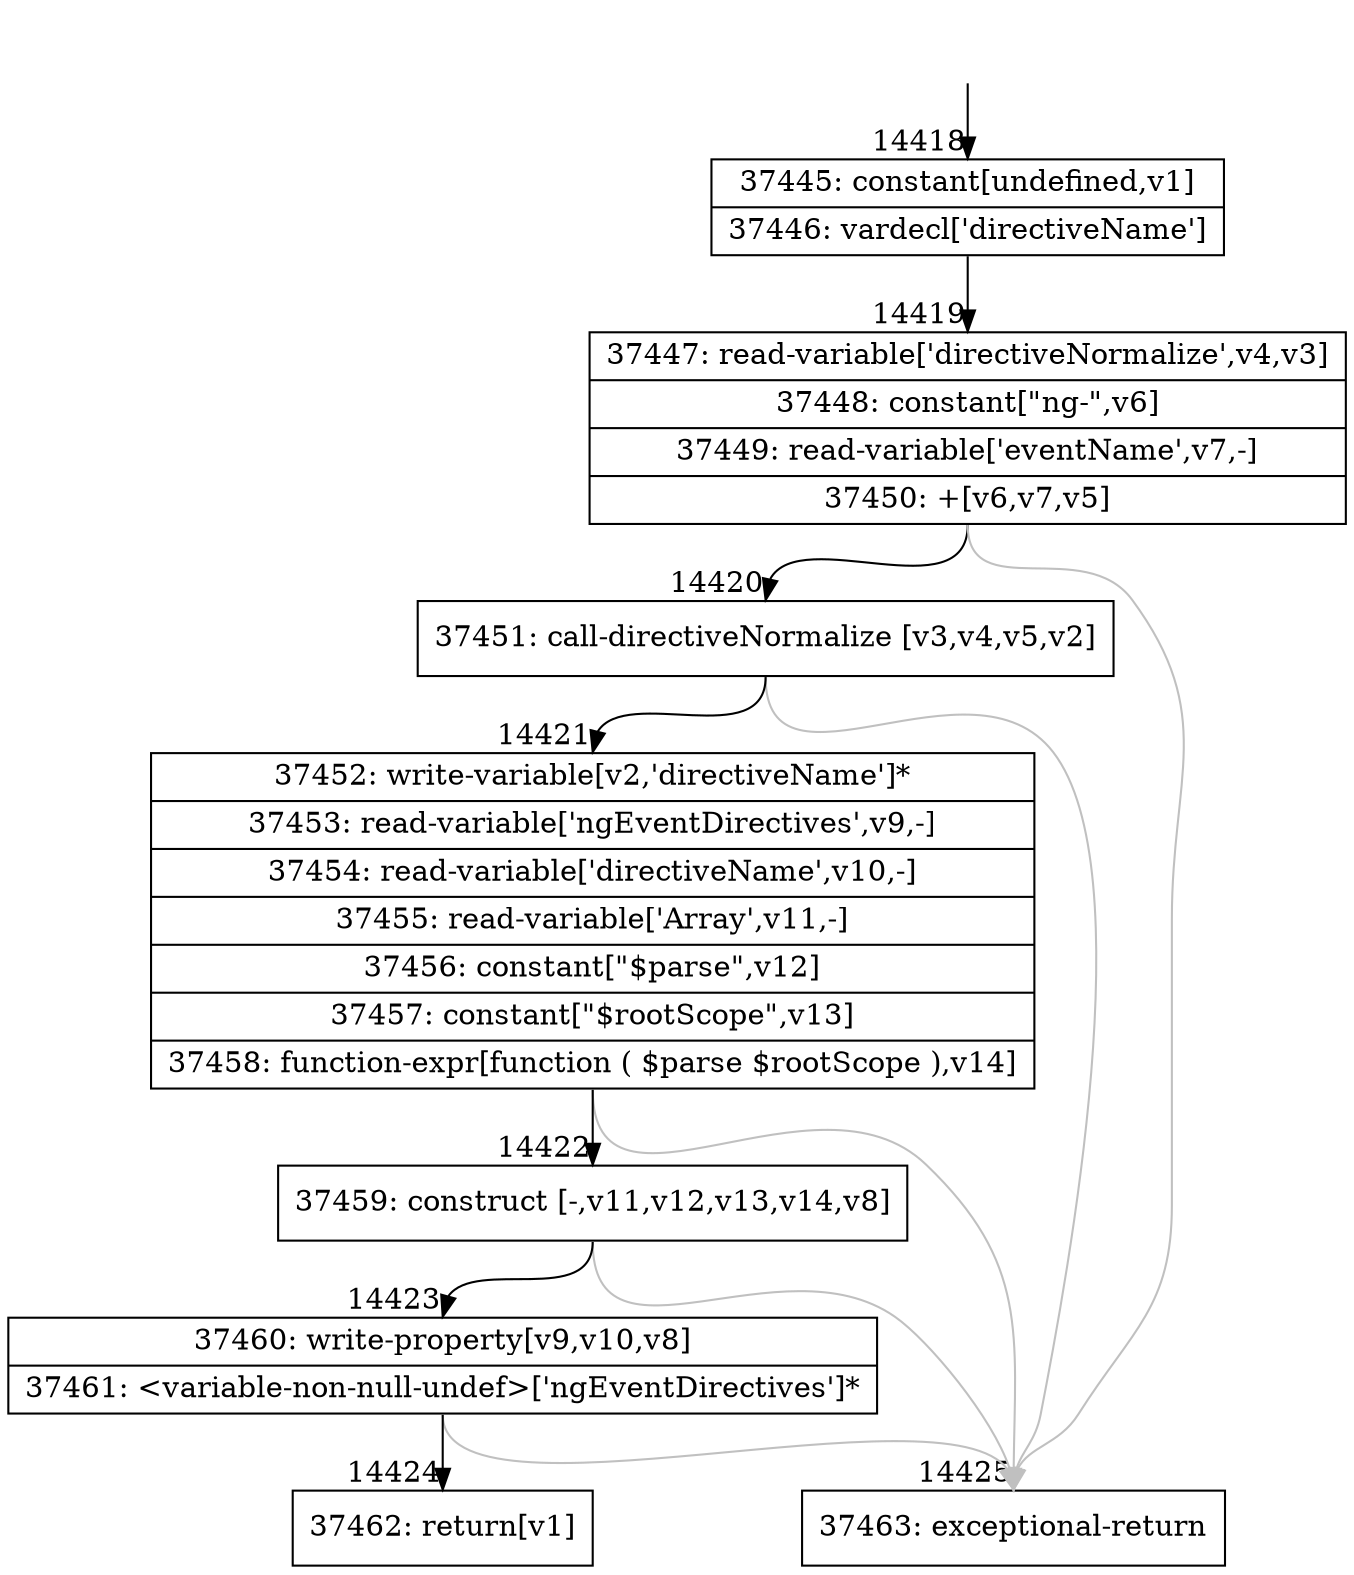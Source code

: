 digraph {
rankdir="TD"
BB_entry1139[shape=none,label=""];
BB_entry1139 -> BB14418 [tailport=s, headport=n, headlabel="    14418"]
BB14418 [shape=record label="{37445: constant[undefined,v1]|37446: vardecl['directiveName']}" ] 
BB14418 -> BB14419 [tailport=s, headport=n, headlabel="      14419"]
BB14419 [shape=record label="{37447: read-variable['directiveNormalize',v4,v3]|37448: constant[\"ng-\",v6]|37449: read-variable['eventName',v7,-]|37450: +[v6,v7,v5]}" ] 
BB14419 -> BB14420 [tailport=s, headport=n, headlabel="      14420"]
BB14419 -> BB14425 [tailport=s, headport=n, color=gray, headlabel="      14425"]
BB14420 [shape=record label="{37451: call-directiveNormalize [v3,v4,v5,v2]}" ] 
BB14420 -> BB14421 [tailport=s, headport=n, headlabel="      14421"]
BB14420 -> BB14425 [tailport=s, headport=n, color=gray]
BB14421 [shape=record label="{37452: write-variable[v2,'directiveName']*|37453: read-variable['ngEventDirectives',v9,-]|37454: read-variable['directiveName',v10,-]|37455: read-variable['Array',v11,-]|37456: constant[\"$parse\",v12]|37457: constant[\"$rootScope\",v13]|37458: function-expr[function ( $parse $rootScope ),v14]}" ] 
BB14421 -> BB14422 [tailport=s, headport=n, headlabel="      14422"]
BB14421 -> BB14425 [tailport=s, headport=n, color=gray]
BB14422 [shape=record label="{37459: construct [-,v11,v12,v13,v14,v8]}" ] 
BB14422 -> BB14423 [tailport=s, headport=n, headlabel="      14423"]
BB14422 -> BB14425 [tailport=s, headport=n, color=gray]
BB14423 [shape=record label="{37460: write-property[v9,v10,v8]|37461: \<variable-non-null-undef\>['ngEventDirectives']*}" ] 
BB14423 -> BB14424 [tailport=s, headport=n, headlabel="      14424"]
BB14423 -> BB14425 [tailport=s, headport=n, color=gray]
BB14424 [shape=record label="{37462: return[v1]}" ] 
BB14425 [shape=record label="{37463: exceptional-return}" ] 
//#$~ 23305
}
